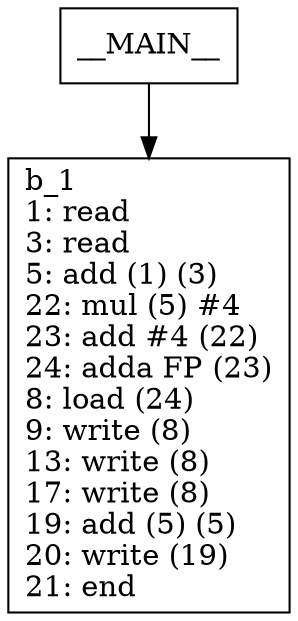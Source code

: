 digraph Computation {
node [shape=box];
__MAIN__ -> b_1;
b_1 [label="b_1\l1: read\l3: read\l5: add (1) (3)\l22: mul (5) #4\l23: add #4 (22)\l24: adda FP (23)\l8: load (24)\l9: write (8)\l13: write (8)\l17: write (8)\l19: add (5) (5)\l20: write (19)\l21: end\l"]
}